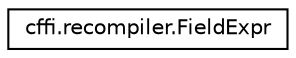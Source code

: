 digraph "Graphical Class Hierarchy"
{
 // LATEX_PDF_SIZE
  edge [fontname="Helvetica",fontsize="10",labelfontname="Helvetica",labelfontsize="10"];
  node [fontname="Helvetica",fontsize="10",shape=record];
  rankdir="LR";
  Node0 [label="cffi.recompiler.FieldExpr",height=0.2,width=0.4,color="black", fillcolor="white", style="filled",URL="$classcffi_1_1recompiler_1_1FieldExpr.html",tooltip=" "];
}
